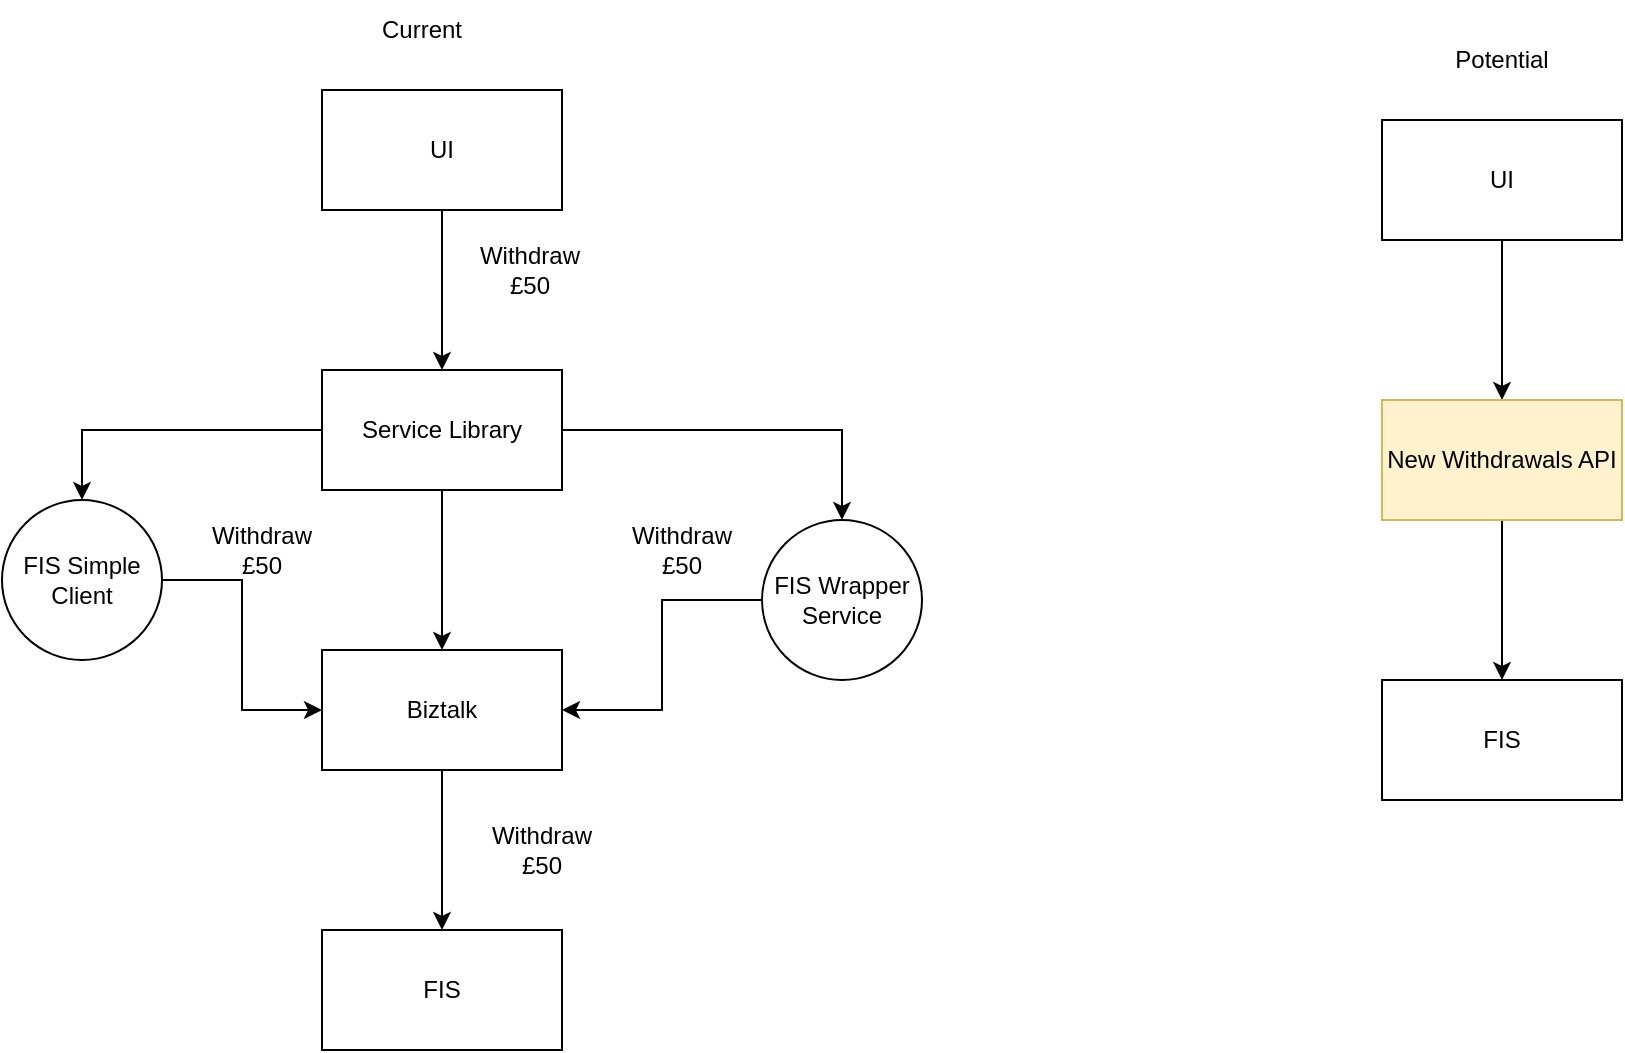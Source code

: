 <mxfile version="21.6.3" type="github">
  <diagram name="Page-1" id="WXAOybayTAALmpepY2wo">
    <mxGraphModel dx="1434" dy="796" grid="1" gridSize="10" guides="1" tooltips="1" connect="1" arrows="1" fold="1" page="1" pageScale="1" pageWidth="827" pageHeight="1169" math="0" shadow="0">
      <root>
        <mxCell id="0" />
        <mxCell id="1" parent="0" />
        <mxCell id="k7vR-5uxXJn0i2qsRFUV-3" value="" style="edgeStyle=orthogonalEdgeStyle;rounded=0;orthogonalLoop=1;jettySize=auto;html=1;" parent="1" source="k7vR-5uxXJn0i2qsRFUV-1" target="k7vR-5uxXJn0i2qsRFUV-2" edge="1">
          <mxGeometry relative="1" as="geometry" />
        </mxCell>
        <mxCell id="k7vR-5uxXJn0i2qsRFUV-1" value="UI" style="rounded=0;whiteSpace=wrap;html=1;" parent="1" vertex="1">
          <mxGeometry x="310" y="555" width="120" height="60" as="geometry" />
        </mxCell>
        <mxCell id="k7vR-5uxXJn0i2qsRFUV-5" value="" style="edgeStyle=orthogonalEdgeStyle;rounded=0;orthogonalLoop=1;jettySize=auto;html=1;" parent="1" source="k7vR-5uxXJn0i2qsRFUV-2" target="k7vR-5uxXJn0i2qsRFUV-4" edge="1">
          <mxGeometry relative="1" as="geometry" />
        </mxCell>
        <mxCell id="k7vR-5uxXJn0i2qsRFUV-14" value="" style="edgeStyle=orthogonalEdgeStyle;rounded=0;orthogonalLoop=1;jettySize=auto;html=1;" parent="1" source="k7vR-5uxXJn0i2qsRFUV-2" target="k7vR-5uxXJn0i2qsRFUV-13" edge="1">
          <mxGeometry relative="1" as="geometry" />
        </mxCell>
        <mxCell id="k7vR-5uxXJn0i2qsRFUV-16" value="" style="edgeStyle=orthogonalEdgeStyle;rounded=0;orthogonalLoop=1;jettySize=auto;html=1;" parent="1" source="k7vR-5uxXJn0i2qsRFUV-2" target="k7vR-5uxXJn0i2qsRFUV-15" edge="1">
          <mxGeometry relative="1" as="geometry" />
        </mxCell>
        <mxCell id="k7vR-5uxXJn0i2qsRFUV-2" value="Service Library" style="rounded=0;whiteSpace=wrap;html=1;" parent="1" vertex="1">
          <mxGeometry x="310" y="695" width="120" height="60" as="geometry" />
        </mxCell>
        <mxCell id="k7vR-5uxXJn0i2qsRFUV-7" value="" style="edgeStyle=orthogonalEdgeStyle;rounded=0;orthogonalLoop=1;jettySize=auto;html=1;" parent="1" source="k7vR-5uxXJn0i2qsRFUV-4" target="k7vR-5uxXJn0i2qsRFUV-6" edge="1">
          <mxGeometry relative="1" as="geometry" />
        </mxCell>
        <mxCell id="k7vR-5uxXJn0i2qsRFUV-4" value="Biztalk" style="rounded=0;whiteSpace=wrap;html=1;" parent="1" vertex="1">
          <mxGeometry x="310" y="835" width="120" height="60" as="geometry" />
        </mxCell>
        <mxCell id="k7vR-5uxXJn0i2qsRFUV-6" value="FIS" style="rounded=0;whiteSpace=wrap;html=1;" parent="1" vertex="1">
          <mxGeometry x="310" y="975" width="120" height="60" as="geometry" />
        </mxCell>
        <mxCell id="k7vR-5uxXJn0i2qsRFUV-11" value="Withdraw £50" style="text;html=1;strokeColor=none;fillColor=none;align=center;verticalAlign=middle;whiteSpace=wrap;rounded=0;" parent="1" vertex="1">
          <mxGeometry x="384" y="630" width="60" height="30" as="geometry" />
        </mxCell>
        <mxCell id="k7vR-5uxXJn0i2qsRFUV-12" value="Withdraw £50" style="text;html=1;strokeColor=none;fillColor=none;align=center;verticalAlign=middle;whiteSpace=wrap;rounded=0;" parent="1" vertex="1">
          <mxGeometry x="460" y="770" width="60" height="30" as="geometry" />
        </mxCell>
        <mxCell id="k7vR-5uxXJn0i2qsRFUV-18" value="" style="edgeStyle=orthogonalEdgeStyle;rounded=0;orthogonalLoop=1;jettySize=auto;html=1;" parent="1" source="k7vR-5uxXJn0i2qsRFUV-13" target="k7vR-5uxXJn0i2qsRFUV-4" edge="1">
          <mxGeometry relative="1" as="geometry" />
        </mxCell>
        <mxCell id="k7vR-5uxXJn0i2qsRFUV-13" value="FIS Wrapper Service" style="ellipse;whiteSpace=wrap;html=1;rounded=0;" parent="1" vertex="1">
          <mxGeometry x="530" y="770" width="80" height="80" as="geometry" />
        </mxCell>
        <mxCell id="k7vR-5uxXJn0i2qsRFUV-17" value="" style="edgeStyle=orthogonalEdgeStyle;rounded=0;orthogonalLoop=1;jettySize=auto;html=1;" parent="1" source="k7vR-5uxXJn0i2qsRFUV-15" target="k7vR-5uxXJn0i2qsRFUV-4" edge="1">
          <mxGeometry relative="1" as="geometry" />
        </mxCell>
        <mxCell id="k7vR-5uxXJn0i2qsRFUV-15" value="FIS Simple Client" style="ellipse;whiteSpace=wrap;html=1;rounded=0;" parent="1" vertex="1">
          <mxGeometry x="150" y="760" width="80" height="80" as="geometry" />
        </mxCell>
        <mxCell id="k7vR-5uxXJn0i2qsRFUV-19" value="Withdraw £50" style="text;html=1;strokeColor=none;fillColor=none;align=center;verticalAlign=middle;whiteSpace=wrap;rounded=0;" parent="1" vertex="1">
          <mxGeometry x="250" y="770" width="60" height="30" as="geometry" />
        </mxCell>
        <mxCell id="k7vR-5uxXJn0i2qsRFUV-20" value="Withdraw £50" style="text;html=1;strokeColor=none;fillColor=none;align=center;verticalAlign=middle;whiteSpace=wrap;rounded=0;" parent="1" vertex="1">
          <mxGeometry x="390" y="920" width="60" height="30" as="geometry" />
        </mxCell>
        <mxCell id="y6XdWSoqfRRMsAD23vn5-1" value="Current" style="text;html=1;strokeColor=none;fillColor=none;align=center;verticalAlign=middle;whiteSpace=wrap;rounded=0;" vertex="1" parent="1">
          <mxGeometry x="330" y="510" width="60" height="30" as="geometry" />
        </mxCell>
        <mxCell id="y6XdWSoqfRRMsAD23vn5-5" value="" style="edgeStyle=orthogonalEdgeStyle;rounded=0;orthogonalLoop=1;jettySize=auto;html=1;" edge="1" parent="1" source="y6XdWSoqfRRMsAD23vn5-2" target="y6XdWSoqfRRMsAD23vn5-4">
          <mxGeometry relative="1" as="geometry" />
        </mxCell>
        <mxCell id="y6XdWSoqfRRMsAD23vn5-2" value="UI" style="rounded=0;whiteSpace=wrap;html=1;" vertex="1" parent="1">
          <mxGeometry x="840" y="570" width="120" height="60" as="geometry" />
        </mxCell>
        <mxCell id="y6XdWSoqfRRMsAD23vn5-3" value="Potential" style="text;html=1;strokeColor=none;fillColor=none;align=center;verticalAlign=middle;whiteSpace=wrap;rounded=0;" vertex="1" parent="1">
          <mxGeometry x="870" y="525" width="60" height="30" as="geometry" />
        </mxCell>
        <mxCell id="y6XdWSoqfRRMsAD23vn5-7" value="" style="edgeStyle=orthogonalEdgeStyle;rounded=0;orthogonalLoop=1;jettySize=auto;html=1;" edge="1" parent="1" source="y6XdWSoqfRRMsAD23vn5-4" target="y6XdWSoqfRRMsAD23vn5-6">
          <mxGeometry relative="1" as="geometry" />
        </mxCell>
        <mxCell id="y6XdWSoqfRRMsAD23vn5-4" value="New Withdrawals API" style="whiteSpace=wrap;html=1;rounded=0;fillColor=#fff2cc;strokeColor=#d6b656;" vertex="1" parent="1">
          <mxGeometry x="840" y="710" width="120" height="60" as="geometry" />
        </mxCell>
        <mxCell id="y6XdWSoqfRRMsAD23vn5-6" value="FIS" style="whiteSpace=wrap;html=1;rounded=0;" vertex="1" parent="1">
          <mxGeometry x="840" y="850" width="120" height="60" as="geometry" />
        </mxCell>
      </root>
    </mxGraphModel>
  </diagram>
</mxfile>
